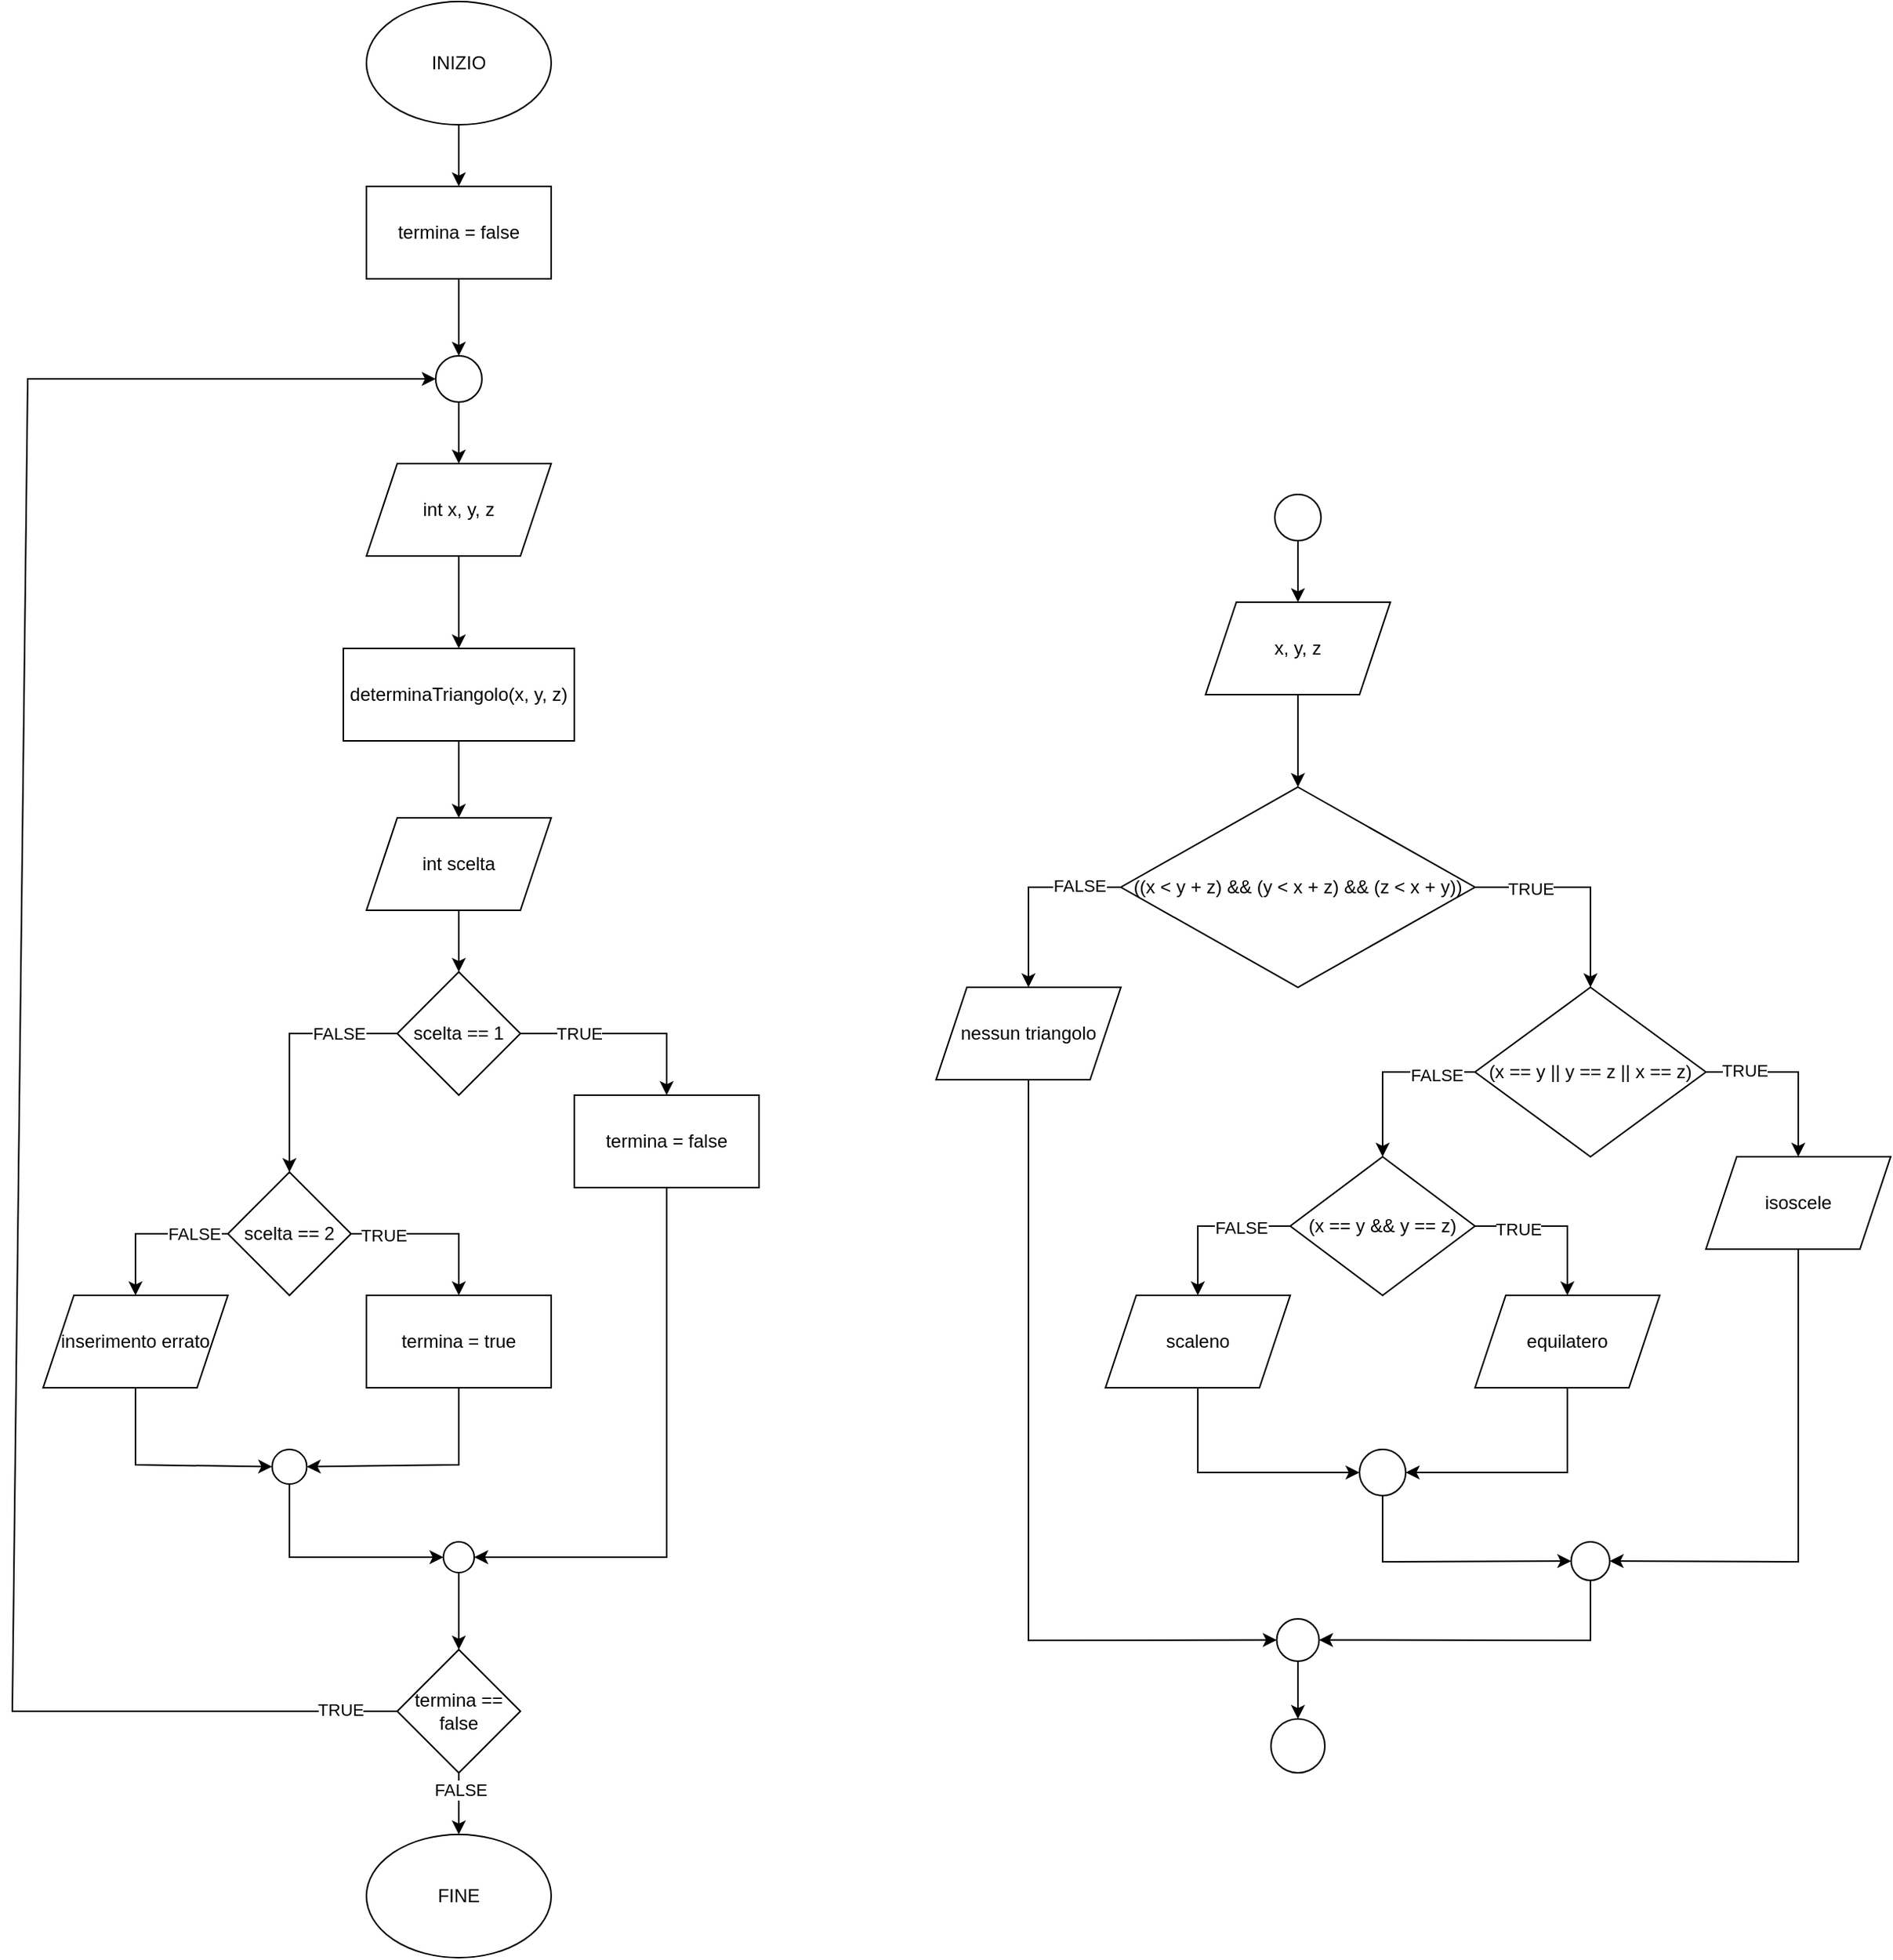 <mxfile version="21.1.2" type="device">
  <diagram name="Pagina-1" id="NqAV-8EwlfMAQxp9Xdhv">
    <mxGraphModel dx="1674" dy="844" grid="1" gridSize="10" guides="1" tooltips="1" connect="1" arrows="1" fold="1" page="1" pageScale="1" pageWidth="827" pageHeight="1169" math="0" shadow="0">
      <root>
        <mxCell id="0" />
        <mxCell id="1" parent="0" />
        <mxCell id="rPyU1mSmYRQaT8EzdGcs-1" value="INIZIO" style="ellipse;whiteSpace=wrap;html=1;" vertex="1" parent="1">
          <mxGeometry x="240" y="80" width="120" height="80" as="geometry" />
        </mxCell>
        <mxCell id="rPyU1mSmYRQaT8EzdGcs-2" value="" style="endArrow=classic;html=1;rounded=0;exitX=0.5;exitY=1;exitDx=0;exitDy=0;entryX=0.5;entryY=0;entryDx=0;entryDy=0;" edge="1" parent="1" source="rPyU1mSmYRQaT8EzdGcs-1" target="rPyU1mSmYRQaT8EzdGcs-3">
          <mxGeometry width="50" height="50" relative="1" as="geometry">
            <mxPoint x="380" y="450" as="sourcePoint" />
            <mxPoint x="300" y="200" as="targetPoint" />
          </mxGeometry>
        </mxCell>
        <mxCell id="rPyU1mSmYRQaT8EzdGcs-3" value="termina = false" style="rounded=0;whiteSpace=wrap;html=1;" vertex="1" parent="1">
          <mxGeometry x="240" y="200" width="120" height="60" as="geometry" />
        </mxCell>
        <mxCell id="rPyU1mSmYRQaT8EzdGcs-4" value="" style="endArrow=classic;html=1;rounded=0;exitX=0.5;exitY=1;exitDx=0;exitDy=0;entryX=0.5;entryY=0;entryDx=0;entryDy=0;" edge="1" parent="1" source="rPyU1mSmYRQaT8EzdGcs-3" target="rPyU1mSmYRQaT8EzdGcs-5">
          <mxGeometry width="50" height="50" relative="1" as="geometry">
            <mxPoint x="380" y="450" as="sourcePoint" />
            <mxPoint x="380" y="350" as="targetPoint" />
          </mxGeometry>
        </mxCell>
        <mxCell id="rPyU1mSmYRQaT8EzdGcs-5" value="" style="ellipse;whiteSpace=wrap;html=1;aspect=fixed;" vertex="1" parent="1">
          <mxGeometry x="285" y="310" width="30" height="30" as="geometry" />
        </mxCell>
        <mxCell id="rPyU1mSmYRQaT8EzdGcs-6" value="int x, y, z" style="shape=parallelogram;perimeter=parallelogramPerimeter;whiteSpace=wrap;html=1;fixedSize=1;" vertex="1" parent="1">
          <mxGeometry x="240" y="380" width="120" height="60" as="geometry" />
        </mxCell>
        <mxCell id="rPyU1mSmYRQaT8EzdGcs-7" value="" style="endArrow=classic;html=1;rounded=0;exitX=0.5;exitY=1;exitDx=0;exitDy=0;entryX=0.5;entryY=0;entryDx=0;entryDy=0;" edge="1" parent="1" source="rPyU1mSmYRQaT8EzdGcs-5" target="rPyU1mSmYRQaT8EzdGcs-6">
          <mxGeometry width="50" height="50" relative="1" as="geometry">
            <mxPoint x="380" y="450" as="sourcePoint" />
            <mxPoint x="430" y="400" as="targetPoint" />
          </mxGeometry>
        </mxCell>
        <mxCell id="rPyU1mSmYRQaT8EzdGcs-8" value="determinaTriangolo(x, y, z)" style="rounded=0;whiteSpace=wrap;html=1;" vertex="1" parent="1">
          <mxGeometry x="225" y="500" width="150" height="60" as="geometry" />
        </mxCell>
        <mxCell id="rPyU1mSmYRQaT8EzdGcs-9" value="" style="endArrow=classic;html=1;rounded=0;exitX=0.5;exitY=1;exitDx=0;exitDy=0;entryX=0.5;entryY=0;entryDx=0;entryDy=0;" edge="1" parent="1" source="rPyU1mSmYRQaT8EzdGcs-6" target="rPyU1mSmYRQaT8EzdGcs-8">
          <mxGeometry width="50" height="50" relative="1" as="geometry">
            <mxPoint x="380" y="450" as="sourcePoint" />
            <mxPoint x="430" y="400" as="targetPoint" />
          </mxGeometry>
        </mxCell>
        <mxCell id="rPyU1mSmYRQaT8EzdGcs-10" value="int scelta" style="shape=parallelogram;perimeter=parallelogramPerimeter;whiteSpace=wrap;html=1;fixedSize=1;" vertex="1" parent="1">
          <mxGeometry x="240" y="610" width="120" height="60" as="geometry" />
        </mxCell>
        <mxCell id="rPyU1mSmYRQaT8EzdGcs-11" value="" style="endArrow=classic;html=1;rounded=0;exitX=0.5;exitY=1;exitDx=0;exitDy=0;entryX=0.5;entryY=0;entryDx=0;entryDy=0;" edge="1" parent="1" source="rPyU1mSmYRQaT8EzdGcs-8" target="rPyU1mSmYRQaT8EzdGcs-10">
          <mxGeometry width="50" height="50" relative="1" as="geometry">
            <mxPoint x="380" y="550" as="sourcePoint" />
            <mxPoint x="430" y="500" as="targetPoint" />
          </mxGeometry>
        </mxCell>
        <mxCell id="rPyU1mSmYRQaT8EzdGcs-12" value="scelta == 1" style="rhombus;whiteSpace=wrap;html=1;" vertex="1" parent="1">
          <mxGeometry x="260" y="710" width="80" height="80" as="geometry" />
        </mxCell>
        <mxCell id="rPyU1mSmYRQaT8EzdGcs-13" value="" style="endArrow=classic;html=1;rounded=0;exitX=0.5;exitY=1;exitDx=0;exitDy=0;entryX=0.5;entryY=0;entryDx=0;entryDy=0;" edge="1" parent="1" source="rPyU1mSmYRQaT8EzdGcs-10" target="rPyU1mSmYRQaT8EzdGcs-12">
          <mxGeometry width="50" height="50" relative="1" as="geometry">
            <mxPoint x="380" y="650" as="sourcePoint" />
            <mxPoint x="430" y="600" as="targetPoint" />
          </mxGeometry>
        </mxCell>
        <mxCell id="rPyU1mSmYRQaT8EzdGcs-14" value="" style="endArrow=classic;html=1;rounded=0;exitX=1;exitY=0.5;exitDx=0;exitDy=0;entryX=0.5;entryY=0;entryDx=0;entryDy=0;" edge="1" parent="1" source="rPyU1mSmYRQaT8EzdGcs-12" target="rPyU1mSmYRQaT8EzdGcs-16">
          <mxGeometry width="50" height="50" relative="1" as="geometry">
            <mxPoint x="380" y="750" as="sourcePoint" />
            <mxPoint x="440" y="770" as="targetPoint" />
            <Array as="points">
              <mxPoint x="435" y="750" />
            </Array>
          </mxGeometry>
        </mxCell>
        <mxCell id="rPyU1mSmYRQaT8EzdGcs-15" value="TRUE" style="edgeLabel;html=1;align=center;verticalAlign=middle;resizable=0;points=[];" vertex="1" connectable="0" parent="rPyU1mSmYRQaT8EzdGcs-14">
          <mxGeometry x="-0.462" relative="1" as="geometry">
            <mxPoint x="1" as="offset" />
          </mxGeometry>
        </mxCell>
        <mxCell id="rPyU1mSmYRQaT8EzdGcs-16" value="termina = false" style="rounded=0;whiteSpace=wrap;html=1;" vertex="1" parent="1">
          <mxGeometry x="375" y="790" width="120" height="60" as="geometry" />
        </mxCell>
        <mxCell id="rPyU1mSmYRQaT8EzdGcs-17" value="" style="endArrow=classic;html=1;rounded=0;exitX=0;exitY=0.5;exitDx=0;exitDy=0;entryX=0.5;entryY=0;entryDx=0;entryDy=0;" edge="1" parent="1" source="rPyU1mSmYRQaT8EzdGcs-12" target="rPyU1mSmYRQaT8EzdGcs-19">
          <mxGeometry width="50" height="50" relative="1" as="geometry">
            <mxPoint x="380" y="950" as="sourcePoint" />
            <mxPoint x="210" y="860" as="targetPoint" />
            <Array as="points">
              <mxPoint x="190" y="750" />
            </Array>
          </mxGeometry>
        </mxCell>
        <mxCell id="rPyU1mSmYRQaT8EzdGcs-18" value="FALSE" style="edgeLabel;html=1;align=center;verticalAlign=middle;resizable=0;points=[];" vertex="1" connectable="0" parent="rPyU1mSmYRQaT8EzdGcs-17">
          <mxGeometry x="-0.526" relative="1" as="geometry">
            <mxPoint as="offset" />
          </mxGeometry>
        </mxCell>
        <mxCell id="rPyU1mSmYRQaT8EzdGcs-19" value="scelta == 2" style="rhombus;whiteSpace=wrap;html=1;" vertex="1" parent="1">
          <mxGeometry x="150" y="840" width="80" height="80" as="geometry" />
        </mxCell>
        <mxCell id="rPyU1mSmYRQaT8EzdGcs-20" value="" style="endArrow=classic;html=1;rounded=0;exitX=1;exitY=0.5;exitDx=0;exitDy=0;entryX=0.5;entryY=0;entryDx=0;entryDy=0;" edge="1" parent="1" source="rPyU1mSmYRQaT8EzdGcs-19" target="rPyU1mSmYRQaT8EzdGcs-22">
          <mxGeometry width="50" height="50" relative="1" as="geometry">
            <mxPoint x="380" y="950" as="sourcePoint" />
            <mxPoint x="430" y="900" as="targetPoint" />
            <Array as="points">
              <mxPoint x="300" y="880" />
            </Array>
          </mxGeometry>
        </mxCell>
        <mxCell id="rPyU1mSmYRQaT8EzdGcs-21" value="TRUE" style="edgeLabel;html=1;align=center;verticalAlign=middle;resizable=0;points=[];" vertex="1" connectable="0" parent="rPyU1mSmYRQaT8EzdGcs-20">
          <mxGeometry x="-0.619" y="-1" relative="1" as="geometry">
            <mxPoint as="offset" />
          </mxGeometry>
        </mxCell>
        <mxCell id="rPyU1mSmYRQaT8EzdGcs-22" value="termina = true" style="rounded=0;whiteSpace=wrap;html=1;" vertex="1" parent="1">
          <mxGeometry x="240" y="920" width="120" height="60" as="geometry" />
        </mxCell>
        <mxCell id="rPyU1mSmYRQaT8EzdGcs-23" value="" style="endArrow=classic;html=1;rounded=0;exitX=0;exitY=0.5;exitDx=0;exitDy=0;entryX=0.5;entryY=0;entryDx=0;entryDy=0;" edge="1" parent="1" source="rPyU1mSmYRQaT8EzdGcs-19" target="rPyU1mSmYRQaT8EzdGcs-25">
          <mxGeometry width="50" height="50" relative="1" as="geometry">
            <mxPoint x="380" y="950" as="sourcePoint" />
            <mxPoint x="80" y="990" as="targetPoint" />
            <Array as="points">
              <mxPoint x="90" y="880" />
            </Array>
          </mxGeometry>
        </mxCell>
        <mxCell id="rPyU1mSmYRQaT8EzdGcs-24" value="FALSE" style="edgeLabel;html=1;align=center;verticalAlign=middle;resizable=0;points=[];" vertex="1" connectable="0" parent="rPyU1mSmYRQaT8EzdGcs-23">
          <mxGeometry x="-0.579" relative="1" as="geometry">
            <mxPoint x="-1" as="offset" />
          </mxGeometry>
        </mxCell>
        <mxCell id="rPyU1mSmYRQaT8EzdGcs-25" value="inserimento errato" style="shape=parallelogram;perimeter=parallelogramPerimeter;whiteSpace=wrap;html=1;fixedSize=1;" vertex="1" parent="1">
          <mxGeometry x="30" y="920" width="120" height="60" as="geometry" />
        </mxCell>
        <mxCell id="rPyU1mSmYRQaT8EzdGcs-26" value="" style="endArrow=classic;html=1;rounded=0;exitX=0.5;exitY=1;exitDx=0;exitDy=0;entryX=0;entryY=0.5;entryDx=0;entryDy=0;" edge="1" parent="1" source="rPyU1mSmYRQaT8EzdGcs-25" target="rPyU1mSmYRQaT8EzdGcs-27">
          <mxGeometry width="50" height="50" relative="1" as="geometry">
            <mxPoint x="330" y="1050" as="sourcePoint" />
            <mxPoint x="110" y="1040" as="targetPoint" />
            <Array as="points">
              <mxPoint x="90" y="1030" />
            </Array>
          </mxGeometry>
        </mxCell>
        <mxCell id="rPyU1mSmYRQaT8EzdGcs-27" value="" style="ellipse;whiteSpace=wrap;html=1;aspect=fixed;" vertex="1" parent="1">
          <mxGeometry x="178.75" y="1020" width="22.5" height="22.5" as="geometry" />
        </mxCell>
        <mxCell id="rPyU1mSmYRQaT8EzdGcs-28" value="" style="endArrow=classic;html=1;rounded=0;exitX=0.5;exitY=1;exitDx=0;exitDy=0;entryX=1;entryY=0.5;entryDx=0;entryDy=0;" edge="1" parent="1" source="rPyU1mSmYRQaT8EzdGcs-22" target="rPyU1mSmYRQaT8EzdGcs-27">
          <mxGeometry width="50" height="50" relative="1" as="geometry">
            <mxPoint x="330" y="1150" as="sourcePoint" />
            <mxPoint x="380" y="1100" as="targetPoint" />
            <Array as="points">
              <mxPoint x="300" y="1030" />
            </Array>
          </mxGeometry>
        </mxCell>
        <mxCell id="rPyU1mSmYRQaT8EzdGcs-29" value="" style="endArrow=classic;html=1;rounded=0;exitX=0.5;exitY=1;exitDx=0;exitDy=0;entryX=0;entryY=0.5;entryDx=0;entryDy=0;" edge="1" parent="1" source="rPyU1mSmYRQaT8EzdGcs-27" target="rPyU1mSmYRQaT8EzdGcs-31">
          <mxGeometry width="50" height="50" relative="1" as="geometry">
            <mxPoint x="330" y="1150" as="sourcePoint" />
            <mxPoint x="210" y="1100" as="targetPoint" />
            <Array as="points">
              <mxPoint x="190" y="1090" />
            </Array>
          </mxGeometry>
        </mxCell>
        <mxCell id="rPyU1mSmYRQaT8EzdGcs-30" value="" style="endArrow=classic;html=1;rounded=0;exitX=0.5;exitY=1;exitDx=0;exitDy=0;entryX=1;entryY=0.5;entryDx=0;entryDy=0;" edge="1" parent="1" source="rPyU1mSmYRQaT8EzdGcs-16" target="rPyU1mSmYRQaT8EzdGcs-31">
          <mxGeometry width="50" height="50" relative="1" as="geometry">
            <mxPoint x="330" y="1150" as="sourcePoint" />
            <mxPoint x="380" y="1100" as="targetPoint" />
            <Array as="points">
              <mxPoint x="435" y="1090" />
            </Array>
          </mxGeometry>
        </mxCell>
        <mxCell id="rPyU1mSmYRQaT8EzdGcs-31" value="" style="ellipse;whiteSpace=wrap;html=1;aspect=fixed;" vertex="1" parent="1">
          <mxGeometry x="290" y="1080" width="20" height="20" as="geometry" />
        </mxCell>
        <mxCell id="rPyU1mSmYRQaT8EzdGcs-32" value="" style="endArrow=classic;html=1;rounded=0;exitX=0.5;exitY=1;exitDx=0;exitDy=0;entryX=0.5;entryY=0;entryDx=0;entryDy=0;" edge="1" parent="1" source="rPyU1mSmYRQaT8EzdGcs-31" target="rPyU1mSmYRQaT8EzdGcs-33">
          <mxGeometry width="50" height="50" relative="1" as="geometry">
            <mxPoint x="330" y="1150" as="sourcePoint" />
            <mxPoint x="280" y="1130" as="targetPoint" />
          </mxGeometry>
        </mxCell>
        <mxCell id="rPyU1mSmYRQaT8EzdGcs-33" value="termina == false" style="rhombus;whiteSpace=wrap;html=1;" vertex="1" parent="1">
          <mxGeometry x="260" y="1150" width="80" height="80" as="geometry" />
        </mxCell>
        <mxCell id="rPyU1mSmYRQaT8EzdGcs-34" value="" style="endArrow=classic;html=1;rounded=0;exitX=0;exitY=0.5;exitDx=0;exitDy=0;entryX=0;entryY=0.5;entryDx=0;entryDy=0;" edge="1" parent="1" source="rPyU1mSmYRQaT8EzdGcs-33" target="rPyU1mSmYRQaT8EzdGcs-5">
          <mxGeometry width="50" height="50" relative="1" as="geometry">
            <mxPoint x="330" y="1140" as="sourcePoint" />
            <mxPoint x="130" y="650" as="targetPoint" />
            <Array as="points">
              <mxPoint x="10" y="1190" />
              <mxPoint x="20" y="325" />
            </Array>
          </mxGeometry>
        </mxCell>
        <mxCell id="rPyU1mSmYRQaT8EzdGcs-37" value="TRUE" style="edgeLabel;html=1;align=center;verticalAlign=middle;resizable=0;points=[];" vertex="1" connectable="0" parent="rPyU1mSmYRQaT8EzdGcs-34">
          <mxGeometry x="-0.946" y="-1" relative="1" as="geometry">
            <mxPoint as="offset" />
          </mxGeometry>
        </mxCell>
        <mxCell id="rPyU1mSmYRQaT8EzdGcs-35" value="" style="endArrow=classic;html=1;rounded=0;exitX=0.5;exitY=1;exitDx=0;exitDy=0;entryX=0.5;entryY=0;entryDx=0;entryDy=0;" edge="1" parent="1" source="rPyU1mSmYRQaT8EzdGcs-33" target="rPyU1mSmYRQaT8EzdGcs-38">
          <mxGeometry width="50" height="50" relative="1" as="geometry">
            <mxPoint x="330" y="1040" as="sourcePoint" />
            <mxPoint x="300" y="1290" as="targetPoint" />
          </mxGeometry>
        </mxCell>
        <mxCell id="rPyU1mSmYRQaT8EzdGcs-36" value="FALSE" style="edgeLabel;html=1;align=center;verticalAlign=middle;resizable=0;points=[];" vertex="1" connectable="0" parent="rPyU1mSmYRQaT8EzdGcs-35">
          <mxGeometry x="-0.453" relative="1" as="geometry">
            <mxPoint x="1" as="offset" />
          </mxGeometry>
        </mxCell>
        <mxCell id="rPyU1mSmYRQaT8EzdGcs-38" value="FINE" style="ellipse;whiteSpace=wrap;html=1;" vertex="1" parent="1">
          <mxGeometry x="240" y="1270" width="120" height="80" as="geometry" />
        </mxCell>
        <mxCell id="rPyU1mSmYRQaT8EzdGcs-39" value="" style="ellipse;whiteSpace=wrap;html=1;aspect=fixed;" vertex="1" parent="1">
          <mxGeometry x="830" y="400" width="30" height="30" as="geometry" />
        </mxCell>
        <mxCell id="rPyU1mSmYRQaT8EzdGcs-40" value="" style="endArrow=classic;html=1;rounded=0;exitX=0.5;exitY=1;exitDx=0;exitDy=0;" edge="1" parent="1" source="rPyU1mSmYRQaT8EzdGcs-39" target="rPyU1mSmYRQaT8EzdGcs-41">
          <mxGeometry width="50" height="50" relative="1" as="geometry">
            <mxPoint x="660" y="640" as="sourcePoint" />
            <mxPoint x="840" y="510" as="targetPoint" />
          </mxGeometry>
        </mxCell>
        <mxCell id="rPyU1mSmYRQaT8EzdGcs-41" value="x, y, z" style="shape=parallelogram;perimeter=parallelogramPerimeter;whiteSpace=wrap;html=1;fixedSize=1;" vertex="1" parent="1">
          <mxGeometry x="785" y="470" width="120" height="60" as="geometry" />
        </mxCell>
        <mxCell id="rPyU1mSmYRQaT8EzdGcs-42" value="((x &amp;lt; y + z) &amp;amp;&amp;amp; (y &amp;lt; x + z) &amp;amp;&amp;amp; (z &amp;lt; x + y))" style="rhombus;whiteSpace=wrap;html=1;" vertex="1" parent="1">
          <mxGeometry x="730" y="590" width="230" height="130" as="geometry" />
        </mxCell>
        <mxCell id="rPyU1mSmYRQaT8EzdGcs-43" value="" style="endArrow=classic;html=1;rounded=0;exitX=0.5;exitY=1;exitDx=0;exitDy=0;entryX=0.5;entryY=0;entryDx=0;entryDy=0;" edge="1" parent="1" source="rPyU1mSmYRQaT8EzdGcs-41" target="rPyU1mSmYRQaT8EzdGcs-42">
          <mxGeometry width="50" height="50" relative="1" as="geometry">
            <mxPoint x="800" y="740" as="sourcePoint" />
            <mxPoint x="850" y="690" as="targetPoint" />
          </mxGeometry>
        </mxCell>
        <mxCell id="rPyU1mSmYRQaT8EzdGcs-44" value="" style="endArrow=classic;html=1;rounded=0;exitX=1;exitY=0.5;exitDx=0;exitDy=0;entryX=0.5;entryY=0;entryDx=0;entryDy=0;" edge="1" parent="1" source="rPyU1mSmYRQaT8EzdGcs-42" target="rPyU1mSmYRQaT8EzdGcs-45">
          <mxGeometry width="50" height="50" relative="1" as="geometry">
            <mxPoint x="800" y="740" as="sourcePoint" />
            <mxPoint x="1020" y="740" as="targetPoint" />
            <Array as="points">
              <mxPoint x="1035" y="655" />
            </Array>
          </mxGeometry>
        </mxCell>
        <mxCell id="rPyU1mSmYRQaT8EzdGcs-46" value="TRUE" style="edgeLabel;html=1;align=center;verticalAlign=middle;resizable=0;points=[];" vertex="1" connectable="0" parent="rPyU1mSmYRQaT8EzdGcs-44">
          <mxGeometry x="-0.495" y="-1" relative="1" as="geometry">
            <mxPoint as="offset" />
          </mxGeometry>
        </mxCell>
        <mxCell id="rPyU1mSmYRQaT8EzdGcs-45" value="(x == y || y == z || x == z)" style="rhombus;whiteSpace=wrap;html=1;" vertex="1" parent="1">
          <mxGeometry x="960" y="720" width="150" height="110" as="geometry" />
        </mxCell>
        <mxCell id="rPyU1mSmYRQaT8EzdGcs-47" value="isoscele" style="shape=parallelogram;perimeter=parallelogramPerimeter;whiteSpace=wrap;html=1;fixedSize=1;" vertex="1" parent="1">
          <mxGeometry x="1110" y="830" width="120" height="60" as="geometry" />
        </mxCell>
        <mxCell id="rPyU1mSmYRQaT8EzdGcs-48" value="" style="endArrow=classic;html=1;rounded=0;exitX=1;exitY=0.5;exitDx=0;exitDy=0;entryX=0.5;entryY=0;entryDx=0;entryDy=0;" edge="1" parent="1" source="rPyU1mSmYRQaT8EzdGcs-45" target="rPyU1mSmYRQaT8EzdGcs-47">
          <mxGeometry width="50" height="50" relative="1" as="geometry">
            <mxPoint x="990" y="740" as="sourcePoint" />
            <mxPoint x="1040" y="690" as="targetPoint" />
            <Array as="points">
              <mxPoint x="1170" y="775" />
            </Array>
          </mxGeometry>
        </mxCell>
        <mxCell id="rPyU1mSmYRQaT8EzdGcs-49" value="TRUE" style="edgeLabel;html=1;align=center;verticalAlign=middle;resizable=0;points=[];" vertex="1" connectable="0" parent="rPyU1mSmYRQaT8EzdGcs-48">
          <mxGeometry x="-0.574" y="1" relative="1" as="geometry">
            <mxPoint as="offset" />
          </mxGeometry>
        </mxCell>
        <mxCell id="rPyU1mSmYRQaT8EzdGcs-50" value="" style="endArrow=classic;html=1;rounded=0;exitX=0;exitY=0.5;exitDx=0;exitDy=0;entryX=0.5;entryY=0;entryDx=0;entryDy=0;" edge="1" parent="1" source="rPyU1mSmYRQaT8EzdGcs-45" target="rPyU1mSmYRQaT8EzdGcs-52">
          <mxGeometry width="50" height="50" relative="1" as="geometry">
            <mxPoint x="990" y="740" as="sourcePoint" />
            <mxPoint x="860" y="850" as="targetPoint" />
            <Array as="points">
              <mxPoint x="900" y="775" />
            </Array>
          </mxGeometry>
        </mxCell>
        <mxCell id="rPyU1mSmYRQaT8EzdGcs-51" value="FALSE" style="edgeLabel;html=1;align=center;verticalAlign=middle;resizable=0;points=[];" vertex="1" connectable="0" parent="rPyU1mSmYRQaT8EzdGcs-50">
          <mxGeometry x="-0.558" y="2" relative="1" as="geometry">
            <mxPoint as="offset" />
          </mxGeometry>
        </mxCell>
        <mxCell id="rPyU1mSmYRQaT8EzdGcs-52" value="(x == y &amp;amp;&amp;amp; y == z)" style="rhombus;whiteSpace=wrap;html=1;" vertex="1" parent="1">
          <mxGeometry x="840" y="830" width="120" height="90" as="geometry" />
        </mxCell>
        <mxCell id="rPyU1mSmYRQaT8EzdGcs-53" value="" style="endArrow=classic;html=1;rounded=0;exitX=1;exitY=0.5;exitDx=0;exitDy=0;entryX=0.5;entryY=0;entryDx=0;entryDy=0;" edge="1" parent="1" source="rPyU1mSmYRQaT8EzdGcs-52" target="rPyU1mSmYRQaT8EzdGcs-54">
          <mxGeometry width="50" height="50" relative="1" as="geometry">
            <mxPoint x="990" y="840" as="sourcePoint" />
            <mxPoint x="1010" y="910" as="targetPoint" />
            <Array as="points">
              <mxPoint x="1020" y="875" />
            </Array>
          </mxGeometry>
        </mxCell>
        <mxCell id="rPyU1mSmYRQaT8EzdGcs-55" value="TRUE" style="edgeLabel;html=1;align=center;verticalAlign=middle;resizable=0;points=[];" vertex="1" connectable="0" parent="rPyU1mSmYRQaT8EzdGcs-53">
          <mxGeometry x="-0.474" y="-2" relative="1" as="geometry">
            <mxPoint as="offset" />
          </mxGeometry>
        </mxCell>
        <mxCell id="rPyU1mSmYRQaT8EzdGcs-54" value="equilatero" style="shape=parallelogram;perimeter=parallelogramPerimeter;whiteSpace=wrap;html=1;fixedSize=1;" vertex="1" parent="1">
          <mxGeometry x="960" y="920" width="120" height="60" as="geometry" />
        </mxCell>
        <mxCell id="rPyU1mSmYRQaT8EzdGcs-56" value="" style="endArrow=classic;html=1;rounded=0;exitX=0.5;exitY=1;exitDx=0;exitDy=0;entryX=1;entryY=0.5;entryDx=0;entryDy=0;" edge="1" parent="1" source="rPyU1mSmYRQaT8EzdGcs-54" target="rPyU1mSmYRQaT8EzdGcs-61">
          <mxGeometry width="50" height="50" relative="1" as="geometry">
            <mxPoint x="990" y="940" as="sourcePoint" />
            <mxPoint x="1030" y="1050" as="targetPoint" />
            <Array as="points">
              <mxPoint x="1020" y="1035" />
            </Array>
          </mxGeometry>
        </mxCell>
        <mxCell id="rPyU1mSmYRQaT8EzdGcs-57" value="" style="endArrow=classic;html=1;rounded=0;exitX=0;exitY=0.5;exitDx=0;exitDy=0;entryX=0.5;entryY=0;entryDx=0;entryDy=0;" edge="1" parent="1" source="rPyU1mSmYRQaT8EzdGcs-52" target="rPyU1mSmYRQaT8EzdGcs-59">
          <mxGeometry width="50" height="50" relative="1" as="geometry">
            <mxPoint x="990" y="940" as="sourcePoint" />
            <mxPoint x="810" y="970" as="targetPoint" />
            <Array as="points">
              <mxPoint x="780" y="875" />
            </Array>
          </mxGeometry>
        </mxCell>
        <mxCell id="rPyU1mSmYRQaT8EzdGcs-58" value="FALSE" style="edgeLabel;html=1;align=center;verticalAlign=middle;resizable=0;points=[];" vertex="1" connectable="0" parent="rPyU1mSmYRQaT8EzdGcs-57">
          <mxGeometry x="-0.377" y="1" relative="1" as="geometry">
            <mxPoint as="offset" />
          </mxGeometry>
        </mxCell>
        <mxCell id="rPyU1mSmYRQaT8EzdGcs-59" value="scaleno" style="shape=parallelogram;perimeter=parallelogramPerimeter;whiteSpace=wrap;html=1;fixedSize=1;" vertex="1" parent="1">
          <mxGeometry x="720" y="920" width="120" height="60" as="geometry" />
        </mxCell>
        <mxCell id="rPyU1mSmYRQaT8EzdGcs-60" value="" style="endArrow=classic;html=1;rounded=0;exitX=0.5;exitY=1;exitDx=0;exitDy=0;entryX=0;entryY=0.5;entryDx=0;entryDy=0;" edge="1" parent="1" source="rPyU1mSmYRQaT8EzdGcs-59" target="rPyU1mSmYRQaT8EzdGcs-61">
          <mxGeometry width="50" height="50" relative="1" as="geometry">
            <mxPoint x="990" y="1040" as="sourcePoint" />
            <mxPoint x="780" y="1050" as="targetPoint" />
            <Array as="points">
              <mxPoint x="780" y="1035" />
            </Array>
          </mxGeometry>
        </mxCell>
        <mxCell id="rPyU1mSmYRQaT8EzdGcs-61" value="" style="ellipse;whiteSpace=wrap;html=1;aspect=fixed;" vertex="1" parent="1">
          <mxGeometry x="885" y="1020" width="30" height="30" as="geometry" />
        </mxCell>
        <mxCell id="rPyU1mSmYRQaT8EzdGcs-62" value="" style="endArrow=classic;html=1;rounded=0;exitX=0.5;exitY=1;exitDx=0;exitDy=0;entryX=1;entryY=0.5;entryDx=0;entryDy=0;" edge="1" parent="1" source="rPyU1mSmYRQaT8EzdGcs-47" target="rPyU1mSmYRQaT8EzdGcs-64">
          <mxGeometry width="50" height="50" relative="1" as="geometry">
            <mxPoint x="990" y="1040" as="sourcePoint" />
            <mxPoint x="1120" y="1030" as="targetPoint" />
            <Array as="points">
              <mxPoint x="1170" y="1093" />
            </Array>
          </mxGeometry>
        </mxCell>
        <mxCell id="rPyU1mSmYRQaT8EzdGcs-63" value="" style="endArrow=classic;html=1;rounded=0;exitX=0.5;exitY=1;exitDx=0;exitDy=0;entryX=0;entryY=0.5;entryDx=0;entryDy=0;" edge="1" parent="1" source="rPyU1mSmYRQaT8EzdGcs-61" target="rPyU1mSmYRQaT8EzdGcs-64">
          <mxGeometry width="50" height="50" relative="1" as="geometry">
            <mxPoint x="990" y="1040" as="sourcePoint" />
            <mxPoint x="880" y="1130" as="targetPoint" />
            <Array as="points">
              <mxPoint x="900" y="1093" />
            </Array>
          </mxGeometry>
        </mxCell>
        <mxCell id="rPyU1mSmYRQaT8EzdGcs-64" value="" style="ellipse;whiteSpace=wrap;html=1;aspect=fixed;" vertex="1" parent="1">
          <mxGeometry x="1022.5" y="1080" width="25" height="25" as="geometry" />
        </mxCell>
        <mxCell id="rPyU1mSmYRQaT8EzdGcs-65" value="" style="endArrow=classic;html=1;rounded=0;exitX=0;exitY=0.5;exitDx=0;exitDy=0;entryX=0.5;entryY=0;entryDx=0;entryDy=0;" edge="1" parent="1" source="rPyU1mSmYRQaT8EzdGcs-42" target="rPyU1mSmYRQaT8EzdGcs-66">
          <mxGeometry width="50" height="50" relative="1" as="geometry">
            <mxPoint x="840" y="1040" as="sourcePoint" />
            <mxPoint x="610" y="820" as="targetPoint" />
            <Array as="points">
              <mxPoint x="670" y="655" />
            </Array>
          </mxGeometry>
        </mxCell>
        <mxCell id="rPyU1mSmYRQaT8EzdGcs-67" value="FALSE" style="edgeLabel;html=1;align=center;verticalAlign=middle;resizable=0;points=[];" vertex="1" connectable="0" parent="rPyU1mSmYRQaT8EzdGcs-65">
          <mxGeometry x="-0.585" y="-1" relative="1" as="geometry">
            <mxPoint x="-1" as="offset" />
          </mxGeometry>
        </mxCell>
        <mxCell id="rPyU1mSmYRQaT8EzdGcs-66" value="nessun triangolo" style="shape=parallelogram;perimeter=parallelogramPerimeter;whiteSpace=wrap;html=1;fixedSize=1;" vertex="1" parent="1">
          <mxGeometry x="610" y="720" width="120" height="60" as="geometry" />
        </mxCell>
        <mxCell id="rPyU1mSmYRQaT8EzdGcs-68" value="" style="endArrow=classic;html=1;rounded=0;exitX=0.5;exitY=1;exitDx=0;exitDy=0;entryX=1;entryY=0.5;entryDx=0;entryDy=0;" edge="1" parent="1" source="rPyU1mSmYRQaT8EzdGcs-64" target="rPyU1mSmYRQaT8EzdGcs-70">
          <mxGeometry width="50" height="50" relative="1" as="geometry">
            <mxPoint x="840" y="1140" as="sourcePoint" />
            <mxPoint x="1010" y="1170" as="targetPoint" />
            <Array as="points">
              <mxPoint x="1035" y="1144" />
            </Array>
          </mxGeometry>
        </mxCell>
        <mxCell id="rPyU1mSmYRQaT8EzdGcs-69" value="" style="endArrow=classic;html=1;rounded=0;exitX=0.5;exitY=1;exitDx=0;exitDy=0;entryX=0;entryY=0.5;entryDx=0;entryDy=0;" edge="1" parent="1" source="rPyU1mSmYRQaT8EzdGcs-66" target="rPyU1mSmYRQaT8EzdGcs-70">
          <mxGeometry width="50" height="50" relative="1" as="geometry">
            <mxPoint x="840" y="1140" as="sourcePoint" />
            <mxPoint x="670" y="1050" as="targetPoint" />
            <Array as="points">
              <mxPoint x="670" y="1144" />
            </Array>
          </mxGeometry>
        </mxCell>
        <mxCell id="rPyU1mSmYRQaT8EzdGcs-70" value="" style="ellipse;whiteSpace=wrap;html=1;aspect=fixed;" vertex="1" parent="1">
          <mxGeometry x="831.25" y="1130" width="27.5" height="27.5" as="geometry" />
        </mxCell>
        <mxCell id="rPyU1mSmYRQaT8EzdGcs-71" value="" style="endArrow=classic;html=1;rounded=0;exitX=0.5;exitY=1;exitDx=0;exitDy=0;" edge="1" parent="1" source="rPyU1mSmYRQaT8EzdGcs-70" target="rPyU1mSmYRQaT8EzdGcs-72">
          <mxGeometry width="50" height="50" relative="1" as="geometry">
            <mxPoint x="840" y="1140" as="sourcePoint" />
            <mxPoint x="845" y="1210" as="targetPoint" />
          </mxGeometry>
        </mxCell>
        <mxCell id="rPyU1mSmYRQaT8EzdGcs-72" value="" style="ellipse;whiteSpace=wrap;html=1;aspect=fixed;" vertex="1" parent="1">
          <mxGeometry x="827.5" y="1195" width="35" height="35" as="geometry" />
        </mxCell>
      </root>
    </mxGraphModel>
  </diagram>
</mxfile>
